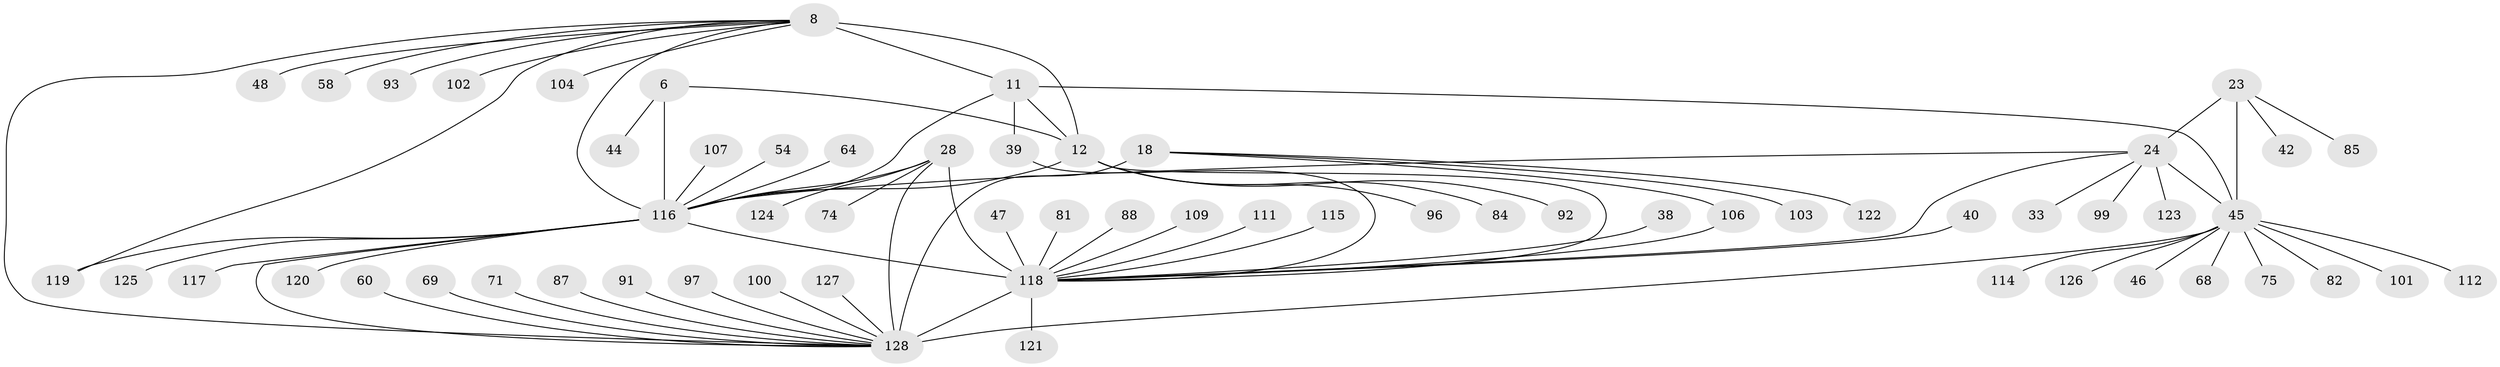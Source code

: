 // original degree distribution, {11: 0.0390625, 6: 0.046875, 9: 0.046875, 7: 0.046875, 14: 0.0078125, 8: 0.03125, 10: 0.0078125, 5: 0.0078125, 1: 0.5, 2: 0.2265625, 4: 0.0078125, 3: 0.03125}
// Generated by graph-tools (version 1.1) at 2025/59/03/04/25 21:59:05]
// undirected, 64 vertices, 79 edges
graph export_dot {
graph [start="1"]
  node [color=gray90,style=filled];
  6 [super="+2"];
  8 [super="+7"];
  11 [super="+10"];
  12 [super="+9"];
  18 [super="+13"];
  23 [super="+19"];
  24 [super="+22"];
  28 [super="+26"];
  33;
  38 [super="+32"];
  39;
  40 [super="+36"];
  42;
  44;
  45 [super="+21+31"];
  46;
  47;
  48;
  54;
  58;
  60;
  64;
  68;
  69 [super="+50"];
  71;
  74;
  75;
  81 [super="+41"];
  82;
  84;
  85;
  87;
  88;
  91 [super="+72"];
  92;
  93;
  96 [super="+80"];
  97 [super="+35"];
  99;
  100 [super="+77"];
  101 [super="+37"];
  102 [super="+95"];
  103 [super="+73"];
  104;
  106 [super="+67"];
  107;
  109;
  111;
  112 [super="+61+86"];
  114;
  115;
  116 [super="+66+108+4+113"];
  117;
  118 [super="+78+30"];
  119 [super="+63"];
  120 [super="+51"];
  121 [super="+89"];
  122;
  123 [super="+110"];
  124;
  125;
  126 [super="+65"];
  127 [super="+105"];
  128 [super="+17+56"];
  6 -- 44;
  6 -- 12;
  6 -- 116 [weight=8];
  8 -- 11 [weight=4];
  8 -- 12 [weight=4];
  8 -- 48;
  8 -- 58;
  8 -- 93;
  8 -- 104;
  8 -- 119;
  8 -- 102;
  8 -- 128;
  8 -- 116;
  11 -- 12 [weight=4];
  11 -- 39;
  11 -- 45;
  11 -- 116;
  12 -- 92;
  12 -- 84;
  12 -- 118 [weight=2];
  12 -- 96;
  12 -- 116;
  18 -- 122;
  18 -- 106;
  18 -- 103;
  18 -- 128 [weight=8];
  23 -- 24 [weight=4];
  23 -- 42;
  23 -- 85;
  23 -- 45 [weight=4];
  24 -- 99;
  24 -- 33;
  24 -- 123;
  24 -- 118;
  24 -- 45 [weight=4];
  24 -- 116;
  28 -- 74;
  28 -- 124;
  28 -- 118 [weight=9];
  28 -- 128;
  28 -- 116;
  38 -- 118;
  39 -- 118;
  40 -- 118;
  45 -- 68;
  45 -- 101;
  45 -- 75;
  45 -- 46;
  45 -- 112;
  45 -- 82;
  45 -- 114;
  45 -- 126;
  45 -- 128 [weight=2];
  47 -- 118;
  54 -- 116;
  60 -- 128;
  64 -- 116;
  69 -- 128;
  71 -- 128;
  81 -- 118;
  87 -- 128;
  88 -- 118;
  91 -- 128;
  97 -- 128;
  100 -- 128;
  106 -- 118;
  107 -- 116;
  109 -- 118;
  111 -- 118;
  115 -- 118;
  116 -- 118;
  116 -- 119;
  116 -- 120;
  116 -- 125;
  116 -- 128;
  116 -- 117;
  118 -- 121;
  118 -- 128;
  127 -- 128;
}

